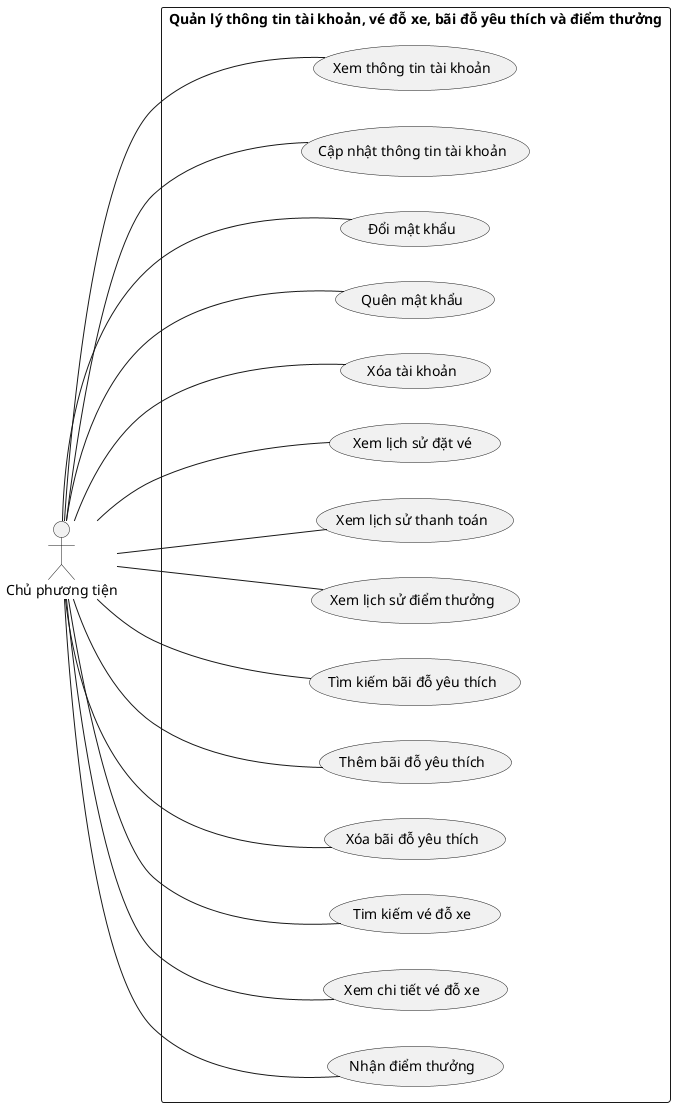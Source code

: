 @startuml manage_account_infor

left to right direction
skinparam packageStyle rect

actor "Chủ phương tiện" as VehicleOwner

rectangle "Quản lý thông tin tài khoản, vé đỗ xe, bãi đỗ yêu thích và điểm thưởng" as ManageAccountInfor {
  'VehicleOwner'
    VehicleOwner -- (Xem thông tin tài khoản)
    VehicleOwner -- (Cập nhật thông tin tài khoản)
    VehicleOwner -- (Đổi mật khẩu)
    VehicleOwner -- (Quên mật khẩu)
    VehicleOwner -- (Xóa tài khoản)
    VehicleOwner -- (Xem lịch sử đặt vé)
    VehicleOwner -- (Xem lịch sử thanh toán)
    VehicleOwner -- (Xem lịch sử điểm thưởng)
    VehicleOwner -- (Tìm kiếm bãi đỗ yêu thích)
    VehicleOwner -- (Thêm bãi đỗ yêu thích)
    VehicleOwner -- (Xóa bãi đỗ yêu thích)
    VehicleOwner -- (Tim kiếm vé đỗ xe)
    VehicleOwner -- (Xem chi tiết vé đỗ xe)
    VehicleOwner -- (Nhận điểm thưởng)
}

@enduml
